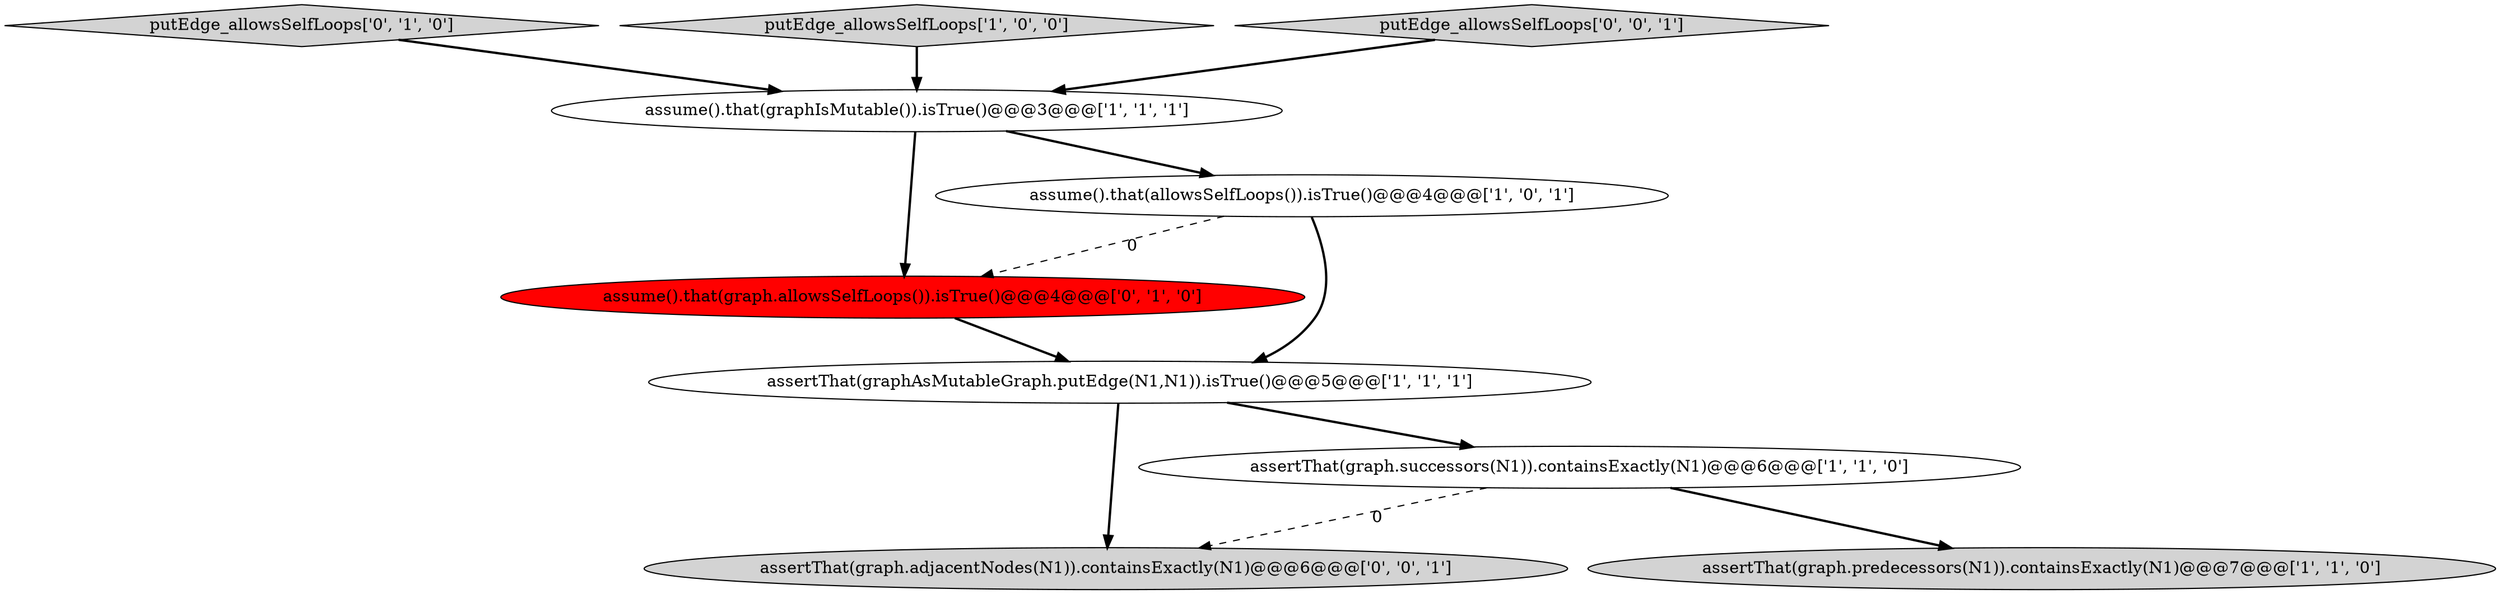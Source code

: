 digraph {
8 [style = filled, label = "assertThat(graph.adjacentNodes(N1)).containsExactly(N1)@@@6@@@['0', '0', '1']", fillcolor = lightgray, shape = ellipse image = "AAA0AAABBB3BBB"];
7 [style = filled, label = "putEdge_allowsSelfLoops['0', '1', '0']", fillcolor = lightgray, shape = diamond image = "AAA0AAABBB2BBB"];
0 [style = filled, label = "putEdge_allowsSelfLoops['1', '0', '0']", fillcolor = lightgray, shape = diamond image = "AAA0AAABBB1BBB"];
6 [style = filled, label = "assume().that(graph.allowsSelfLoops()).isTrue()@@@4@@@['0', '1', '0']", fillcolor = red, shape = ellipse image = "AAA1AAABBB2BBB"];
3 [style = filled, label = "assertThat(graph.predecessors(N1)).containsExactly(N1)@@@7@@@['1', '1', '0']", fillcolor = lightgray, shape = ellipse image = "AAA0AAABBB1BBB"];
1 [style = filled, label = "assume().that(graphIsMutable()).isTrue()@@@3@@@['1', '1', '1']", fillcolor = white, shape = ellipse image = "AAA0AAABBB1BBB"];
2 [style = filled, label = "assertThat(graph.successors(N1)).containsExactly(N1)@@@6@@@['1', '1', '0']", fillcolor = white, shape = ellipse image = "AAA0AAABBB1BBB"];
9 [style = filled, label = "putEdge_allowsSelfLoops['0', '0', '1']", fillcolor = lightgray, shape = diamond image = "AAA0AAABBB3BBB"];
4 [style = filled, label = "assertThat(graphAsMutableGraph.putEdge(N1,N1)).isTrue()@@@5@@@['1', '1', '1']", fillcolor = white, shape = ellipse image = "AAA0AAABBB1BBB"];
5 [style = filled, label = "assume().that(allowsSelfLoops()).isTrue()@@@4@@@['1', '0', '1']", fillcolor = white, shape = ellipse image = "AAA0AAABBB1BBB"];
1->5 [style = bold, label=""];
4->8 [style = bold, label=""];
6->4 [style = bold, label=""];
1->6 [style = bold, label=""];
7->1 [style = bold, label=""];
4->2 [style = bold, label=""];
5->6 [style = dashed, label="0"];
9->1 [style = bold, label=""];
2->8 [style = dashed, label="0"];
0->1 [style = bold, label=""];
5->4 [style = bold, label=""];
2->3 [style = bold, label=""];
}
